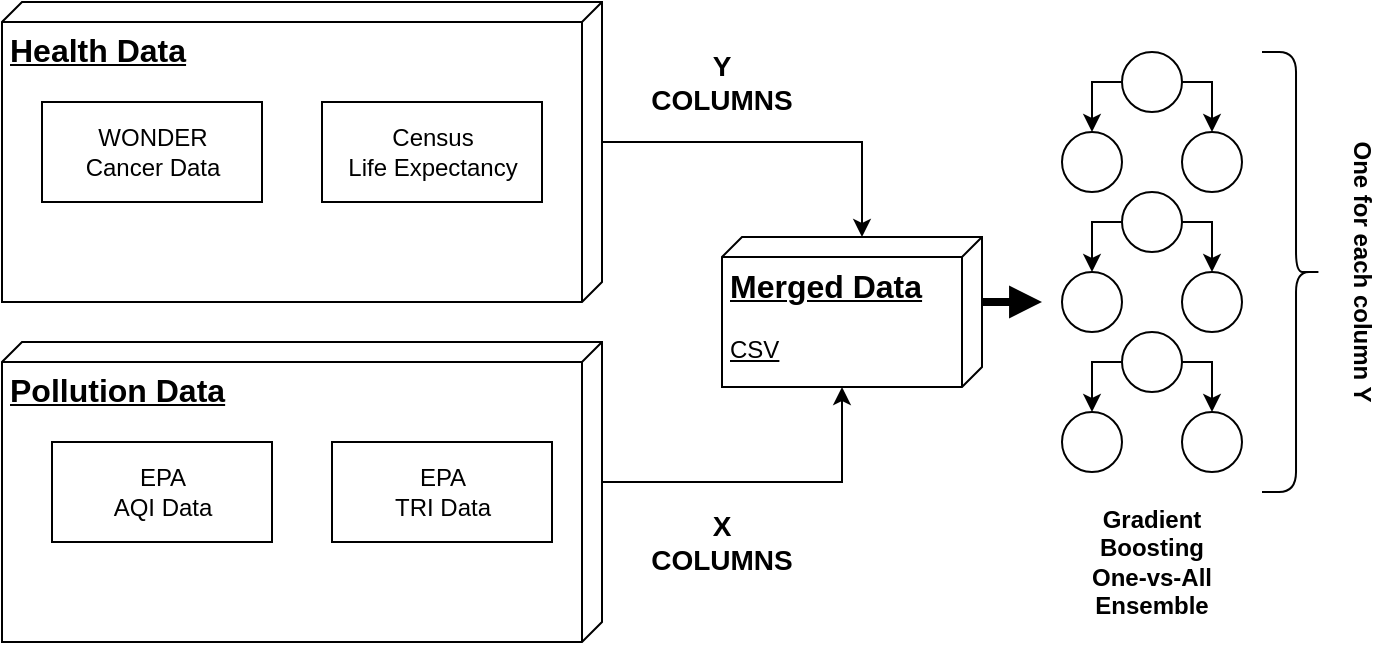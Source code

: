 <mxfile version="12.3.9" type="device" pages="1"><diagram id="derPmUFy9CeX1NXxZRW7" name="Page-1"><mxGraphModel dx="2062" dy="1155" grid="1" gridSize="10" guides="1" tooltips="1" connect="1" arrows="1" fold="1" page="1" pageScale="1" pageWidth="850" pageHeight="1100" math="0" shadow="0"><root><mxCell id="0"/><mxCell id="1" parent="0"/><mxCell id="fVk1E4QulJ31SsQXzn2u-9" style="edgeStyle=orthogonalEdgeStyle;rounded=0;orthogonalLoop=1;jettySize=auto;html=1;exitX=0;exitY=0;exitDx=70;exitDy=0;exitPerimeter=0;entryX=0;entryY=0;entryDx=0;entryDy=60;entryPerimeter=0;" edge="1" parent="1" source="fVk1E4QulJ31SsQXzn2u-1" target="fVk1E4QulJ31SsQXzn2u-8"><mxGeometry relative="1" as="geometry"/></mxCell><mxCell id="fVk1E4QulJ31SsQXzn2u-1" value="&lt;font style=&quot;font-size: 16px&quot;&gt;&lt;b&gt;Health Data&lt;br&gt;&lt;/b&gt;&lt;/font&gt;" style="verticalAlign=top;align=left;spacingTop=8;spacingLeft=2;spacingRight=12;shape=cube;size=10;direction=south;fontStyle=4;html=1;" vertex="1" parent="1"><mxGeometry x="20" y="20" width="300" height="150" as="geometry"/></mxCell><mxCell id="fVk1E4QulJ31SsQXzn2u-10" style="edgeStyle=orthogonalEdgeStyle;rounded=0;orthogonalLoop=1;jettySize=auto;html=1;exitX=0;exitY=0;exitDx=70;exitDy=0;exitPerimeter=0;entryX=0;entryY=0;entryDx=75;entryDy=70;entryPerimeter=0;" edge="1" parent="1" source="fVk1E4QulJ31SsQXzn2u-2" target="fVk1E4QulJ31SsQXzn2u-8"><mxGeometry relative="1" as="geometry"/></mxCell><mxCell id="fVk1E4QulJ31SsQXzn2u-2" value="&lt;font size=&quot;1&quot;&gt;&lt;b style=&quot;font-size: 16px&quot;&gt;Pollution Data&lt;/b&gt;&lt;/font&gt;" style="verticalAlign=top;align=left;spacingTop=8;spacingLeft=2;spacingRight=12;shape=cube;size=10;direction=south;fontStyle=4;html=1;" vertex="1" parent="1"><mxGeometry x="20" y="190" width="300" height="150" as="geometry"/></mxCell><mxCell id="fVk1E4QulJ31SsQXzn2u-56" style="edgeStyle=orthogonalEdgeStyle;rounded=0;orthogonalLoop=1;jettySize=auto;html=1;exitX=0;exitY=0;exitDx=32.5;exitDy=0;exitPerimeter=0;strokeWidth=4;endArrow=block;endFill=1;" edge="1" parent="1" source="fVk1E4QulJ31SsQXzn2u-8"><mxGeometry relative="1" as="geometry"><mxPoint x="540" y="170" as="targetPoint"/></mxGeometry></mxCell><mxCell id="fVk1E4QulJ31SsQXzn2u-8" value="&lt;div&gt;&lt;font style=&quot;font-size: 16px&quot;&gt;&lt;b&gt;Merged Data&lt;/b&gt;&lt;/font&gt;&lt;/div&gt;&lt;div&gt;&lt;br&gt;&lt;/div&gt;&lt;div&gt;CSV&lt;br&gt;&lt;/div&gt;" style="verticalAlign=top;align=left;spacingTop=8;spacingLeft=2;spacingRight=12;shape=cube;size=10;direction=south;fontStyle=4;html=1;" vertex="1" parent="1"><mxGeometry x="380" y="137.5" width="130" height="75" as="geometry"/></mxCell><mxCell id="fVk1E4QulJ31SsQXzn2u-11" value="&lt;font style=&quot;font-size: 14px&quot;&gt;&lt;b&gt;Y COLUMNS&lt;br&gt;&lt;/b&gt;&lt;/font&gt;" style="text;html=1;strokeColor=none;fillColor=none;align=center;verticalAlign=middle;whiteSpace=wrap;rounded=0;" vertex="1" parent="1"><mxGeometry x="360" y="50" width="40" height="20" as="geometry"/></mxCell><mxCell id="fVk1E4QulJ31SsQXzn2u-12" value="&lt;font style=&quot;font-size: 14px&quot;&gt;&lt;b&gt;X COLUMNS&lt;br&gt;&lt;/b&gt;&lt;/font&gt;" style="text;html=1;strokeColor=none;fillColor=none;align=center;verticalAlign=middle;whiteSpace=wrap;rounded=0;" vertex="1" parent="1"><mxGeometry x="360" y="280" width="40" height="20" as="geometry"/></mxCell><mxCell id="fVk1E4QulJ31SsQXzn2u-54" value="" style="group" vertex="1" connectable="0" parent="1"><mxGeometry x="550" y="45" width="90" height="290" as="geometry"/></mxCell><mxCell id="fVk1E4QulJ31SsQXzn2u-52" value="" style="group" vertex="1" connectable="0" parent="fVk1E4QulJ31SsQXzn2u-54"><mxGeometry width="90" height="210" as="geometry"/></mxCell><mxCell id="fVk1E4QulJ31SsQXzn2u-21" value="" style="group" vertex="1" connectable="0" parent="fVk1E4QulJ31SsQXzn2u-52"><mxGeometry width="90" height="70" as="geometry"/></mxCell><mxCell id="fVk1E4QulJ31SsQXzn2u-16" value="" style="ellipse;whiteSpace=wrap;html=1;aspect=fixed;" vertex="1" parent="fVk1E4QulJ31SsQXzn2u-21"><mxGeometry x="30" width="30" height="30" as="geometry"/></mxCell><mxCell id="fVk1E4QulJ31SsQXzn2u-17" value="" style="ellipse;whiteSpace=wrap;html=1;aspect=fixed;" vertex="1" parent="fVk1E4QulJ31SsQXzn2u-21"><mxGeometry y="40" width="30" height="30" as="geometry"/></mxCell><mxCell id="fVk1E4QulJ31SsQXzn2u-19" style="edgeStyle=orthogonalEdgeStyle;rounded=0;orthogonalLoop=1;jettySize=auto;html=1;exitX=0;exitY=0.5;exitDx=0;exitDy=0;entryX=0.5;entryY=0;entryDx=0;entryDy=0;" edge="1" parent="fVk1E4QulJ31SsQXzn2u-21" source="fVk1E4QulJ31SsQXzn2u-16" target="fVk1E4QulJ31SsQXzn2u-17"><mxGeometry relative="1" as="geometry"/></mxCell><mxCell id="fVk1E4QulJ31SsQXzn2u-18" value="" style="ellipse;whiteSpace=wrap;html=1;aspect=fixed;" vertex="1" parent="fVk1E4QulJ31SsQXzn2u-21"><mxGeometry x="60" y="40" width="30" height="30" as="geometry"/></mxCell><mxCell id="fVk1E4QulJ31SsQXzn2u-20" style="edgeStyle=orthogonalEdgeStyle;rounded=0;orthogonalLoop=1;jettySize=auto;html=1;exitX=1;exitY=0.5;exitDx=0;exitDy=0;entryX=0.5;entryY=0;entryDx=0;entryDy=0;" edge="1" parent="fVk1E4QulJ31SsQXzn2u-21" source="fVk1E4QulJ31SsQXzn2u-16" target="fVk1E4QulJ31SsQXzn2u-18"><mxGeometry relative="1" as="geometry"/></mxCell><mxCell id="fVk1E4QulJ31SsQXzn2u-40" value="" style="group" vertex="1" connectable="0" parent="fVk1E4QulJ31SsQXzn2u-52"><mxGeometry y="70" width="90" height="70" as="geometry"/></mxCell><mxCell id="fVk1E4QulJ31SsQXzn2u-41" value="" style="ellipse;whiteSpace=wrap;html=1;aspect=fixed;" vertex="1" parent="fVk1E4QulJ31SsQXzn2u-40"><mxGeometry x="30" width="30" height="30" as="geometry"/></mxCell><mxCell id="fVk1E4QulJ31SsQXzn2u-42" value="" style="ellipse;whiteSpace=wrap;html=1;aspect=fixed;" vertex="1" parent="fVk1E4QulJ31SsQXzn2u-40"><mxGeometry y="40" width="30" height="30" as="geometry"/></mxCell><mxCell id="fVk1E4QulJ31SsQXzn2u-43" style="edgeStyle=orthogonalEdgeStyle;rounded=0;orthogonalLoop=1;jettySize=auto;html=1;exitX=0;exitY=0.5;exitDx=0;exitDy=0;entryX=0.5;entryY=0;entryDx=0;entryDy=0;" edge="1" parent="fVk1E4QulJ31SsQXzn2u-40" source="fVk1E4QulJ31SsQXzn2u-41" target="fVk1E4QulJ31SsQXzn2u-42"><mxGeometry relative="1" as="geometry"/></mxCell><mxCell id="fVk1E4QulJ31SsQXzn2u-44" value="" style="ellipse;whiteSpace=wrap;html=1;aspect=fixed;" vertex="1" parent="fVk1E4QulJ31SsQXzn2u-40"><mxGeometry x="60" y="40" width="30" height="30" as="geometry"/></mxCell><mxCell id="fVk1E4QulJ31SsQXzn2u-45" style="edgeStyle=orthogonalEdgeStyle;rounded=0;orthogonalLoop=1;jettySize=auto;html=1;exitX=1;exitY=0.5;exitDx=0;exitDy=0;entryX=0.5;entryY=0;entryDx=0;entryDy=0;" edge="1" parent="fVk1E4QulJ31SsQXzn2u-40" source="fVk1E4QulJ31SsQXzn2u-41" target="fVk1E4QulJ31SsQXzn2u-44"><mxGeometry relative="1" as="geometry"/></mxCell><mxCell id="fVk1E4QulJ31SsQXzn2u-46" value="" style="group" vertex="1" connectable="0" parent="fVk1E4QulJ31SsQXzn2u-52"><mxGeometry y="140" width="90" height="70" as="geometry"/></mxCell><mxCell id="fVk1E4QulJ31SsQXzn2u-47" value="" style="ellipse;whiteSpace=wrap;html=1;aspect=fixed;" vertex="1" parent="fVk1E4QulJ31SsQXzn2u-46"><mxGeometry x="30" width="30" height="30" as="geometry"/></mxCell><mxCell id="fVk1E4QulJ31SsQXzn2u-48" value="" style="ellipse;whiteSpace=wrap;html=1;aspect=fixed;" vertex="1" parent="fVk1E4QulJ31SsQXzn2u-46"><mxGeometry y="40" width="30" height="30" as="geometry"/></mxCell><mxCell id="fVk1E4QulJ31SsQXzn2u-49" style="edgeStyle=orthogonalEdgeStyle;rounded=0;orthogonalLoop=1;jettySize=auto;html=1;exitX=0;exitY=0.5;exitDx=0;exitDy=0;entryX=0.5;entryY=0;entryDx=0;entryDy=0;" edge="1" parent="fVk1E4QulJ31SsQXzn2u-46" source="fVk1E4QulJ31SsQXzn2u-47" target="fVk1E4QulJ31SsQXzn2u-48"><mxGeometry relative="1" as="geometry"/></mxCell><mxCell id="fVk1E4QulJ31SsQXzn2u-50" value="" style="ellipse;whiteSpace=wrap;html=1;aspect=fixed;" vertex="1" parent="fVk1E4QulJ31SsQXzn2u-46"><mxGeometry x="60" y="40" width="30" height="30" as="geometry"/></mxCell><mxCell id="fVk1E4QulJ31SsQXzn2u-51" style="edgeStyle=orthogonalEdgeStyle;rounded=0;orthogonalLoop=1;jettySize=auto;html=1;exitX=1;exitY=0.5;exitDx=0;exitDy=0;entryX=0.5;entryY=0;entryDx=0;entryDy=0;" edge="1" parent="fVk1E4QulJ31SsQXzn2u-46" source="fVk1E4QulJ31SsQXzn2u-47" target="fVk1E4QulJ31SsQXzn2u-50"><mxGeometry relative="1" as="geometry"/></mxCell><mxCell id="fVk1E4QulJ31SsQXzn2u-53" value="&lt;div&gt;Gradient&lt;/div&gt;&lt;div&gt;Boosting&lt;/div&gt;&lt;div&gt;One-vs-All&lt;/div&gt;&lt;div&gt;Ensemble&lt;br&gt;&lt;/div&gt;" style="text;html=1;strokeColor=none;fillColor=none;align=center;verticalAlign=middle;whiteSpace=wrap;rounded=0;fontStyle=1" vertex="1" parent="fVk1E4QulJ31SsQXzn2u-54"><mxGeometry y="220" width="90" height="70" as="geometry"/></mxCell><mxCell id="fVk1E4QulJ31SsQXzn2u-57" value="" style="shape=curlyBracket;whiteSpace=wrap;html=1;rounded=1;size=0.433;rotation=-180;" vertex="1" parent="1"><mxGeometry x="650" y="45" width="30" height="220" as="geometry"/></mxCell><mxCell id="fVk1E4QulJ31SsQXzn2u-58" value="One for each column Y" style="text;html=1;strokeColor=none;fillColor=none;align=center;verticalAlign=middle;whiteSpace=wrap;rounded=0;fontStyle=1;rotation=90;" vertex="1" parent="1"><mxGeometry x="620" y="145" width="160" height="20" as="geometry"/></mxCell><mxCell id="fVk1E4QulJ31SsQXzn2u-59" value="&lt;div&gt;WONDER&lt;/div&gt;&lt;div&gt;Cancer Data&lt;br&gt;&lt;/div&gt;" style="html=1;" vertex="1" parent="1"><mxGeometry x="40" y="70" width="110" height="50" as="geometry"/></mxCell><mxCell id="fVk1E4QulJ31SsQXzn2u-60" value="&lt;div&gt;Census&lt;/div&gt;&lt;div&gt;Life Expectancy&lt;br&gt;&lt;/div&gt;" style="html=1;" vertex="1" parent="1"><mxGeometry x="180" y="70" width="110" height="50" as="geometry"/></mxCell><mxCell id="fVk1E4QulJ31SsQXzn2u-61" value="&lt;div&gt;EPA&lt;/div&gt;&lt;div&gt;AQI Data&lt;br&gt;&lt;/div&gt;" style="html=1;" vertex="1" parent="1"><mxGeometry x="45" y="240" width="110" height="50" as="geometry"/></mxCell><mxCell id="fVk1E4QulJ31SsQXzn2u-62" value="&lt;div&gt;EPA&lt;/div&gt;&lt;div&gt;TRI Data&lt;br&gt;&lt;/div&gt;" style="html=1;" vertex="1" parent="1"><mxGeometry x="185" y="240" width="110" height="50" as="geometry"/></mxCell></root></mxGraphModel></diagram></mxfile>